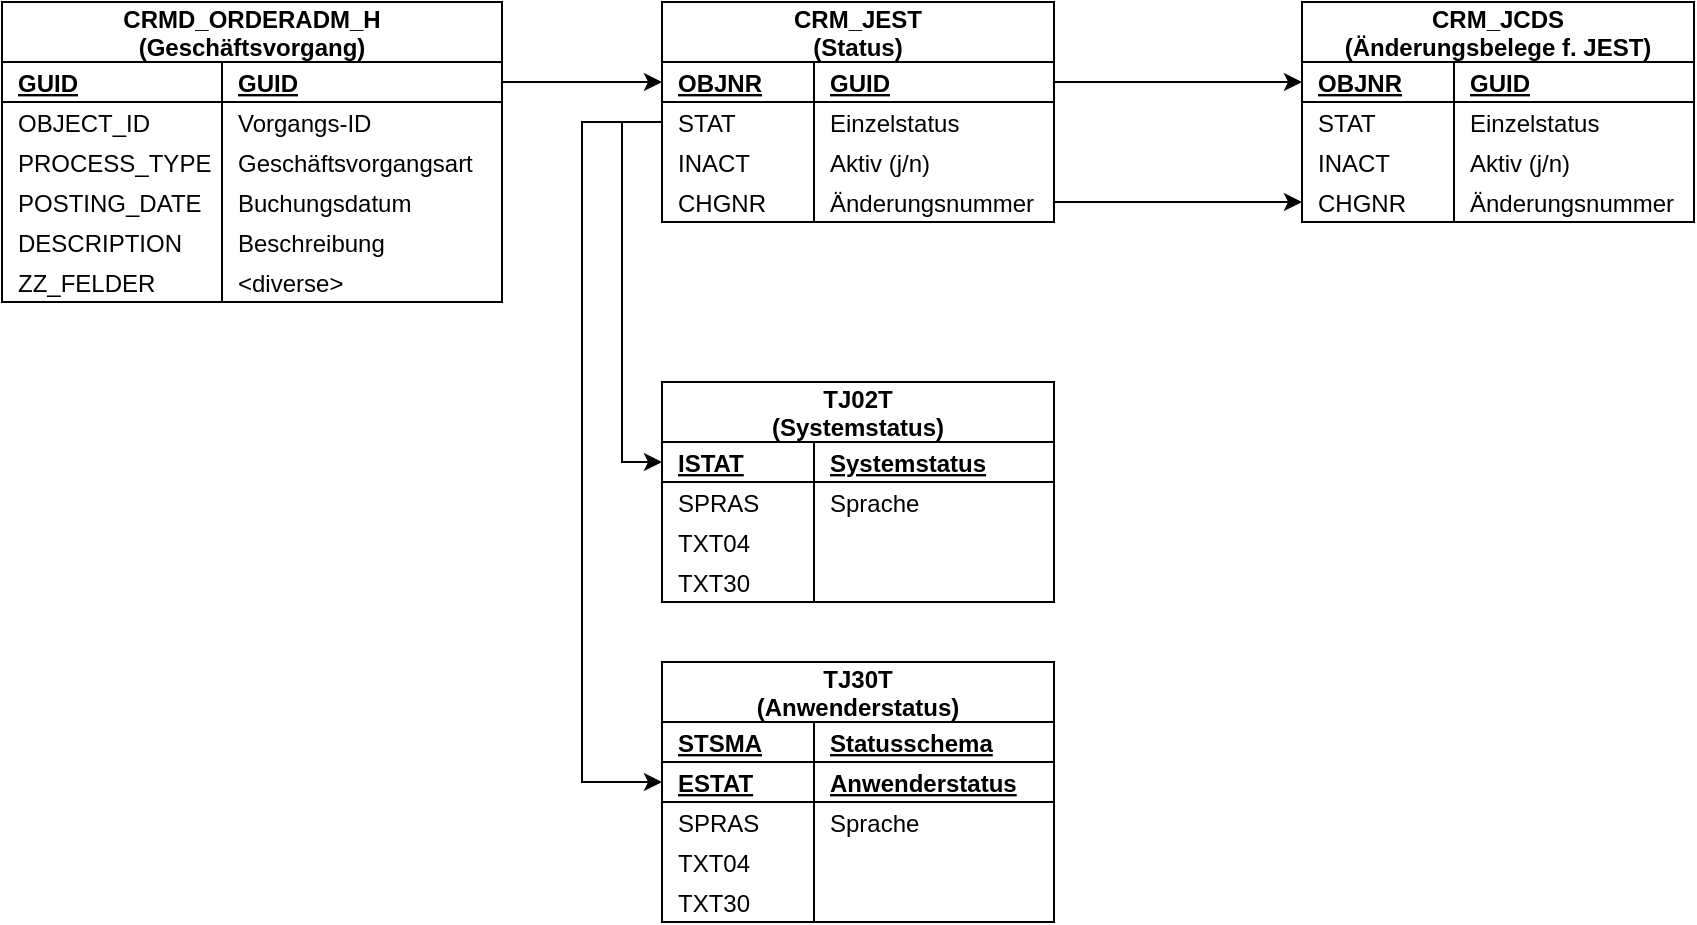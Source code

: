 <mxfile version="16.4.5" type="github">
  <diagram id="9VwN3kcLwcJG3jcJnFgQ" name="Page-1">
    <mxGraphModel dx="1422" dy="762" grid="1" gridSize="10" guides="1" tooltips="1" connect="1" arrows="1" fold="1" page="1" pageScale="1" pageWidth="827" pageHeight="1169" math="0" shadow="0">
      <root>
        <mxCell id="0" />
        <mxCell id="1" parent="0" />
        <mxCell id="T4iiPVD8EhtVrpHUWRao-47" value="" style="edgeStyle=orthogonalEdgeStyle;rounded=0;orthogonalLoop=1;jettySize=auto;html=1;" edge="1" parent="1" source="T4iiPVD8EhtVrpHUWRao-16" target="T4iiPVD8EhtVrpHUWRao-32">
          <mxGeometry relative="1" as="geometry" />
        </mxCell>
        <mxCell id="T4iiPVD8EhtVrpHUWRao-15" value="CRMD_ORDERADM_H&#xa;(Geschäftsvorgang)" style="shape=table;startSize=30;container=1;collapsible=1;childLayout=tableLayout;fixedRows=1;rowLines=0;fontStyle=1;align=center;resizeLast=1;fontSize=12;" vertex="1" parent="1">
          <mxGeometry x="140" y="140" width="250" height="150" as="geometry" />
        </mxCell>
        <mxCell id="T4iiPVD8EhtVrpHUWRao-16" value="" style="shape=tableRow;horizontal=0;startSize=0;swimlaneHead=0;swimlaneBody=0;fillColor=none;collapsible=0;dropTarget=0;points=[[0,0.5],[1,0.5]];portConstraint=eastwest;top=0;left=0;right=0;bottom=1;" vertex="1" parent="T4iiPVD8EhtVrpHUWRao-15">
          <mxGeometry y="30" width="250" height="20" as="geometry" />
        </mxCell>
        <mxCell id="T4iiPVD8EhtVrpHUWRao-18" value="GUID" style="shape=partialRectangle;connectable=0;fillColor=none;top=0;left=0;bottom=0;right=0;align=left;spacingLeft=6;fontStyle=5;overflow=hidden;" vertex="1" parent="T4iiPVD8EhtVrpHUWRao-16">
          <mxGeometry width="110" height="20" as="geometry">
            <mxRectangle width="110" height="20" as="alternateBounds" />
          </mxGeometry>
        </mxCell>
        <mxCell id="T4iiPVD8EhtVrpHUWRao-68" value="GUID" style="shape=partialRectangle;connectable=0;fillColor=none;top=0;left=0;bottom=0;right=0;align=left;spacingLeft=6;fontStyle=5;overflow=hidden;" vertex="1" parent="T4iiPVD8EhtVrpHUWRao-16">
          <mxGeometry x="110" width="140" height="20" as="geometry">
            <mxRectangle width="140" height="20" as="alternateBounds" />
          </mxGeometry>
        </mxCell>
        <mxCell id="T4iiPVD8EhtVrpHUWRao-19" value="" style="shape=tableRow;horizontal=0;startSize=0;swimlaneHead=0;swimlaneBody=0;fillColor=none;collapsible=0;dropTarget=0;points=[[0,0.5],[1,0.5]];portConstraint=eastwest;top=0;left=0;right=0;bottom=0;" vertex="1" parent="T4iiPVD8EhtVrpHUWRao-15">
          <mxGeometry y="50" width="250" height="20" as="geometry" />
        </mxCell>
        <mxCell id="T4iiPVD8EhtVrpHUWRao-21" value="OBJECT_ID" style="shape=partialRectangle;connectable=0;fillColor=none;top=0;left=0;bottom=0;right=0;align=left;spacingLeft=6;overflow=hidden;" vertex="1" parent="T4iiPVD8EhtVrpHUWRao-19">
          <mxGeometry width="110" height="20" as="geometry">
            <mxRectangle width="110" height="20" as="alternateBounds" />
          </mxGeometry>
        </mxCell>
        <mxCell id="T4iiPVD8EhtVrpHUWRao-69" value="Vorgangs-ID" style="shape=partialRectangle;connectable=0;fillColor=none;top=0;left=0;bottom=0;right=0;align=left;spacingLeft=6;overflow=hidden;" vertex="1" parent="T4iiPVD8EhtVrpHUWRao-19">
          <mxGeometry x="110" width="140" height="20" as="geometry">
            <mxRectangle width="140" height="20" as="alternateBounds" />
          </mxGeometry>
        </mxCell>
        <mxCell id="T4iiPVD8EhtVrpHUWRao-28" value="" style="shape=tableRow;horizontal=0;startSize=0;swimlaneHead=0;swimlaneBody=0;fillColor=none;collapsible=0;dropTarget=0;points=[[0,0.5],[1,0.5]];portConstraint=eastwest;top=0;left=0;right=0;bottom=0;" vertex="1" parent="T4iiPVD8EhtVrpHUWRao-15">
          <mxGeometry y="70" width="250" height="20" as="geometry" />
        </mxCell>
        <mxCell id="T4iiPVD8EhtVrpHUWRao-30" value="PROCESS_TYPE" style="shape=partialRectangle;connectable=0;fillColor=none;top=0;left=0;bottom=0;right=0;align=left;spacingLeft=6;overflow=hidden;" vertex="1" parent="T4iiPVD8EhtVrpHUWRao-28">
          <mxGeometry width="110" height="20" as="geometry">
            <mxRectangle width="110" height="20" as="alternateBounds" />
          </mxGeometry>
        </mxCell>
        <mxCell id="T4iiPVD8EhtVrpHUWRao-70" value="Geschäftsvorgangsart" style="shape=partialRectangle;connectable=0;fillColor=none;top=0;left=0;bottom=0;right=0;align=left;spacingLeft=6;overflow=hidden;" vertex="1" parent="T4iiPVD8EhtVrpHUWRao-28">
          <mxGeometry x="110" width="140" height="20" as="geometry">
            <mxRectangle width="140" height="20" as="alternateBounds" />
          </mxGeometry>
        </mxCell>
        <mxCell id="T4iiPVD8EhtVrpHUWRao-22" value="" style="shape=tableRow;horizontal=0;startSize=0;swimlaneHead=0;swimlaneBody=0;fillColor=none;collapsible=0;dropTarget=0;points=[[0,0.5],[1,0.5]];portConstraint=eastwest;top=0;left=0;right=0;bottom=0;" vertex="1" parent="T4iiPVD8EhtVrpHUWRao-15">
          <mxGeometry y="90" width="250" height="20" as="geometry" />
        </mxCell>
        <mxCell id="T4iiPVD8EhtVrpHUWRao-24" value="POSTING_DATE" style="shape=partialRectangle;connectable=0;fillColor=none;top=0;left=0;bottom=0;right=0;align=left;spacingLeft=6;overflow=hidden;" vertex="1" parent="T4iiPVD8EhtVrpHUWRao-22">
          <mxGeometry width="110" height="20" as="geometry">
            <mxRectangle width="110" height="20" as="alternateBounds" />
          </mxGeometry>
        </mxCell>
        <mxCell id="T4iiPVD8EhtVrpHUWRao-71" value="Buchungsdatum" style="shape=partialRectangle;connectable=0;fillColor=none;top=0;left=0;bottom=0;right=0;align=left;spacingLeft=6;overflow=hidden;" vertex="1" parent="T4iiPVD8EhtVrpHUWRao-22">
          <mxGeometry x="110" width="140" height="20" as="geometry">
            <mxRectangle width="140" height="20" as="alternateBounds" />
          </mxGeometry>
        </mxCell>
        <mxCell id="T4iiPVD8EhtVrpHUWRao-25" value="" style="shape=tableRow;horizontal=0;startSize=0;swimlaneHead=0;swimlaneBody=0;fillColor=none;collapsible=0;dropTarget=0;points=[[0,0.5],[1,0.5]];portConstraint=eastwest;top=0;left=0;right=0;bottom=0;" vertex="1" parent="T4iiPVD8EhtVrpHUWRao-15">
          <mxGeometry y="110" width="250" height="20" as="geometry" />
        </mxCell>
        <mxCell id="T4iiPVD8EhtVrpHUWRao-27" value="DESCRIPTION" style="shape=partialRectangle;connectable=0;fillColor=none;top=0;left=0;bottom=0;right=0;align=left;spacingLeft=6;overflow=hidden;" vertex="1" parent="T4iiPVD8EhtVrpHUWRao-25">
          <mxGeometry width="110" height="20" as="geometry">
            <mxRectangle width="110" height="20" as="alternateBounds" />
          </mxGeometry>
        </mxCell>
        <mxCell id="T4iiPVD8EhtVrpHUWRao-72" value="Beschreibung" style="shape=partialRectangle;connectable=0;fillColor=none;top=0;left=0;bottom=0;right=0;align=left;spacingLeft=6;overflow=hidden;" vertex="1" parent="T4iiPVD8EhtVrpHUWRao-25">
          <mxGeometry x="110" width="140" height="20" as="geometry">
            <mxRectangle width="140" height="20" as="alternateBounds" />
          </mxGeometry>
        </mxCell>
        <mxCell id="T4iiPVD8EhtVrpHUWRao-49" value="" style="shape=tableRow;horizontal=0;startSize=0;swimlaneHead=0;swimlaneBody=0;fillColor=none;collapsible=0;dropTarget=0;points=[[0,0.5],[1,0.5]];portConstraint=eastwest;top=0;left=0;right=0;bottom=0;" vertex="1" parent="T4iiPVD8EhtVrpHUWRao-15">
          <mxGeometry y="130" width="250" height="20" as="geometry" />
        </mxCell>
        <mxCell id="T4iiPVD8EhtVrpHUWRao-51" value="ZZ_FELDER" style="shape=partialRectangle;connectable=0;fillColor=none;top=0;left=0;bottom=0;right=0;align=left;spacingLeft=6;overflow=hidden;" vertex="1" parent="T4iiPVD8EhtVrpHUWRao-49">
          <mxGeometry width="110" height="20" as="geometry">
            <mxRectangle width="110" height="20" as="alternateBounds" />
          </mxGeometry>
        </mxCell>
        <mxCell id="T4iiPVD8EhtVrpHUWRao-73" value="&lt;diverse&gt;" style="shape=partialRectangle;connectable=0;fillColor=none;top=0;left=0;bottom=0;right=0;align=left;spacingLeft=6;overflow=hidden;" vertex="1" parent="T4iiPVD8EhtVrpHUWRao-49">
          <mxGeometry x="110" width="140" height="20" as="geometry">
            <mxRectangle width="140" height="20" as="alternateBounds" />
          </mxGeometry>
        </mxCell>
        <mxCell id="T4iiPVD8EhtVrpHUWRao-62" style="edgeStyle=orthogonalEdgeStyle;rounded=0;orthogonalLoop=1;jettySize=auto;html=1;exitX=1;exitY=0.5;exitDx=0;exitDy=0;" edge="1" parent="T4iiPVD8EhtVrpHUWRao-15" source="T4iiPVD8EhtVrpHUWRao-28" target="T4iiPVD8EhtVrpHUWRao-28">
          <mxGeometry relative="1" as="geometry" />
        </mxCell>
        <mxCell id="T4iiPVD8EhtVrpHUWRao-31" value="CRM_JEST&#xa;(Status)" style="shape=table;startSize=30;container=1;collapsible=1;childLayout=tableLayout;fixedRows=1;rowLines=0;fontStyle=1;align=center;resizeLast=1;" vertex="1" parent="1">
          <mxGeometry x="470" y="140" width="196" height="110" as="geometry">
            <mxRectangle x="460" y="470" width="60" height="30" as="alternateBounds" />
          </mxGeometry>
        </mxCell>
        <mxCell id="T4iiPVD8EhtVrpHUWRao-32" value="" style="shape=tableRow;horizontal=0;startSize=0;swimlaneHead=0;swimlaneBody=0;fillColor=none;collapsible=0;dropTarget=0;points=[[0,0.5],[1,0.5]];portConstraint=eastwest;top=0;left=0;right=0;bottom=1;" vertex="1" parent="T4iiPVD8EhtVrpHUWRao-31">
          <mxGeometry y="30" width="196" height="20" as="geometry" />
        </mxCell>
        <mxCell id="T4iiPVD8EhtVrpHUWRao-34" value="OBJNR" style="shape=partialRectangle;connectable=0;fillColor=none;top=0;left=0;bottom=0;right=0;align=left;spacingLeft=6;fontStyle=5;overflow=hidden;" vertex="1" parent="T4iiPVD8EhtVrpHUWRao-32">
          <mxGeometry width="76" height="20" as="geometry">
            <mxRectangle width="76" height="20" as="alternateBounds" />
          </mxGeometry>
        </mxCell>
        <mxCell id="T4iiPVD8EhtVrpHUWRao-64" value="GUID" style="shape=partialRectangle;connectable=0;fillColor=none;top=0;left=0;bottom=0;right=0;align=left;spacingLeft=6;fontStyle=5;overflow=hidden;fontSize=12;" vertex="1" parent="T4iiPVD8EhtVrpHUWRao-32">
          <mxGeometry x="76" width="120" height="20" as="geometry">
            <mxRectangle width="120" height="20" as="alternateBounds" />
          </mxGeometry>
        </mxCell>
        <mxCell id="T4iiPVD8EhtVrpHUWRao-35" value="" style="shape=tableRow;horizontal=0;startSize=0;swimlaneHead=0;swimlaneBody=0;fillColor=none;collapsible=0;dropTarget=0;points=[[0,0.5],[1,0.5]];portConstraint=eastwest;top=0;left=0;right=0;bottom=0;" vertex="1" parent="T4iiPVD8EhtVrpHUWRao-31">
          <mxGeometry y="50" width="196" height="20" as="geometry" />
        </mxCell>
        <mxCell id="T4iiPVD8EhtVrpHUWRao-37" value="STAT" style="shape=partialRectangle;connectable=0;fillColor=none;top=0;left=0;bottom=0;right=0;align=left;spacingLeft=6;overflow=hidden;" vertex="1" parent="T4iiPVD8EhtVrpHUWRao-35">
          <mxGeometry width="76" height="20" as="geometry">
            <mxRectangle width="76" height="20" as="alternateBounds" />
          </mxGeometry>
        </mxCell>
        <mxCell id="T4iiPVD8EhtVrpHUWRao-65" value="Einzelstatus" style="shape=partialRectangle;connectable=0;fillColor=none;top=0;left=0;bottom=0;right=0;align=left;spacingLeft=6;overflow=hidden;" vertex="1" parent="T4iiPVD8EhtVrpHUWRao-35">
          <mxGeometry x="76" width="120" height="20" as="geometry">
            <mxRectangle width="120" height="20" as="alternateBounds" />
          </mxGeometry>
        </mxCell>
        <mxCell id="T4iiPVD8EhtVrpHUWRao-38" value="" style="shape=tableRow;horizontal=0;startSize=0;swimlaneHead=0;swimlaneBody=0;fillColor=none;collapsible=0;dropTarget=0;points=[[0,0.5],[1,0.5]];portConstraint=eastwest;top=0;left=0;right=0;bottom=0;" vertex="1" parent="T4iiPVD8EhtVrpHUWRao-31">
          <mxGeometry y="70" width="196" height="20" as="geometry" />
        </mxCell>
        <mxCell id="T4iiPVD8EhtVrpHUWRao-40" value="INACT" style="shape=partialRectangle;connectable=0;fillColor=none;top=0;left=0;bottom=0;right=0;align=left;spacingLeft=6;overflow=hidden;" vertex="1" parent="T4iiPVD8EhtVrpHUWRao-38">
          <mxGeometry width="76" height="20" as="geometry">
            <mxRectangle width="76" height="20" as="alternateBounds" />
          </mxGeometry>
        </mxCell>
        <mxCell id="T4iiPVD8EhtVrpHUWRao-66" value="Aktiv (j/n)" style="shape=partialRectangle;connectable=0;fillColor=none;top=0;left=0;bottom=0;right=0;align=left;spacingLeft=6;overflow=hidden;" vertex="1" parent="T4iiPVD8EhtVrpHUWRao-38">
          <mxGeometry x="76" width="120" height="20" as="geometry">
            <mxRectangle width="120" height="20" as="alternateBounds" />
          </mxGeometry>
        </mxCell>
        <mxCell id="T4iiPVD8EhtVrpHUWRao-41" value="" style="shape=tableRow;horizontal=0;startSize=0;swimlaneHead=0;swimlaneBody=0;fillColor=none;collapsible=0;dropTarget=0;points=[[0,0.5],[1,0.5]];portConstraint=eastwest;top=0;left=0;right=0;bottom=0;" vertex="1" parent="T4iiPVD8EhtVrpHUWRao-31">
          <mxGeometry y="90" width="196" height="20" as="geometry" />
        </mxCell>
        <mxCell id="T4iiPVD8EhtVrpHUWRao-43" value="CHGNR" style="shape=partialRectangle;connectable=0;fillColor=none;top=0;left=0;bottom=0;right=0;align=left;spacingLeft=6;overflow=hidden;" vertex="1" parent="T4iiPVD8EhtVrpHUWRao-41">
          <mxGeometry width="76" height="20" as="geometry">
            <mxRectangle width="76" height="20" as="alternateBounds" />
          </mxGeometry>
        </mxCell>
        <mxCell id="T4iiPVD8EhtVrpHUWRao-67" value="Änderungsnummer" style="shape=partialRectangle;connectable=0;fillColor=none;top=0;left=0;bottom=0;right=0;align=left;spacingLeft=6;overflow=hidden;" vertex="1" parent="T4iiPVD8EhtVrpHUWRao-41">
          <mxGeometry x="76" width="120" height="20" as="geometry">
            <mxRectangle width="120" height="20" as="alternateBounds" />
          </mxGeometry>
        </mxCell>
        <mxCell id="T4iiPVD8EhtVrpHUWRao-75" value="CRM_JCDS&#xa;(Änderungsbelege f. JEST)" style="shape=table;startSize=30;container=1;collapsible=1;childLayout=tableLayout;fixedRows=1;rowLines=0;fontStyle=1;align=center;resizeLast=1;" vertex="1" parent="1">
          <mxGeometry x="790" y="140" width="196" height="110" as="geometry">
            <mxRectangle x="460" y="470" width="60" height="30" as="alternateBounds" />
          </mxGeometry>
        </mxCell>
        <mxCell id="T4iiPVD8EhtVrpHUWRao-76" value="" style="shape=tableRow;horizontal=0;startSize=0;swimlaneHead=0;swimlaneBody=0;fillColor=none;collapsible=0;dropTarget=0;points=[[0,0.5],[1,0.5]];portConstraint=eastwest;top=0;left=0;right=0;bottom=1;" vertex="1" parent="T4iiPVD8EhtVrpHUWRao-75">
          <mxGeometry y="30" width="196" height="20" as="geometry" />
        </mxCell>
        <mxCell id="T4iiPVD8EhtVrpHUWRao-77" value="OBJNR" style="shape=partialRectangle;connectable=0;fillColor=none;top=0;left=0;bottom=0;right=0;align=left;spacingLeft=6;fontStyle=5;overflow=hidden;" vertex="1" parent="T4iiPVD8EhtVrpHUWRao-76">
          <mxGeometry width="76" height="20" as="geometry">
            <mxRectangle width="76" height="20" as="alternateBounds" />
          </mxGeometry>
        </mxCell>
        <mxCell id="T4iiPVD8EhtVrpHUWRao-78" value="GUID" style="shape=partialRectangle;connectable=0;fillColor=none;top=0;left=0;bottom=0;right=0;align=left;spacingLeft=6;fontStyle=5;overflow=hidden;fontSize=12;" vertex="1" parent="T4iiPVD8EhtVrpHUWRao-76">
          <mxGeometry x="76" width="120" height="20" as="geometry">
            <mxRectangle width="120" height="20" as="alternateBounds" />
          </mxGeometry>
        </mxCell>
        <mxCell id="T4iiPVD8EhtVrpHUWRao-79" value="" style="shape=tableRow;horizontal=0;startSize=0;swimlaneHead=0;swimlaneBody=0;fillColor=none;collapsible=0;dropTarget=0;points=[[0,0.5],[1,0.5]];portConstraint=eastwest;top=0;left=0;right=0;bottom=0;" vertex="1" parent="T4iiPVD8EhtVrpHUWRao-75">
          <mxGeometry y="50" width="196" height="20" as="geometry" />
        </mxCell>
        <mxCell id="T4iiPVD8EhtVrpHUWRao-80" value="STAT" style="shape=partialRectangle;connectable=0;fillColor=none;top=0;left=0;bottom=0;right=0;align=left;spacingLeft=6;overflow=hidden;" vertex="1" parent="T4iiPVD8EhtVrpHUWRao-79">
          <mxGeometry width="76" height="20" as="geometry">
            <mxRectangle width="76" height="20" as="alternateBounds" />
          </mxGeometry>
        </mxCell>
        <mxCell id="T4iiPVD8EhtVrpHUWRao-81" value="Einzelstatus" style="shape=partialRectangle;connectable=0;fillColor=none;top=0;left=0;bottom=0;right=0;align=left;spacingLeft=6;overflow=hidden;" vertex="1" parent="T4iiPVD8EhtVrpHUWRao-79">
          <mxGeometry x="76" width="120" height="20" as="geometry">
            <mxRectangle width="120" height="20" as="alternateBounds" />
          </mxGeometry>
        </mxCell>
        <mxCell id="T4iiPVD8EhtVrpHUWRao-82" value="" style="shape=tableRow;horizontal=0;startSize=0;swimlaneHead=0;swimlaneBody=0;fillColor=none;collapsible=0;dropTarget=0;points=[[0,0.5],[1,0.5]];portConstraint=eastwest;top=0;left=0;right=0;bottom=0;" vertex="1" parent="T4iiPVD8EhtVrpHUWRao-75">
          <mxGeometry y="70" width="196" height="20" as="geometry" />
        </mxCell>
        <mxCell id="T4iiPVD8EhtVrpHUWRao-83" value="INACT" style="shape=partialRectangle;connectable=0;fillColor=none;top=0;left=0;bottom=0;right=0;align=left;spacingLeft=6;overflow=hidden;" vertex="1" parent="T4iiPVD8EhtVrpHUWRao-82">
          <mxGeometry width="76" height="20" as="geometry">
            <mxRectangle width="76" height="20" as="alternateBounds" />
          </mxGeometry>
        </mxCell>
        <mxCell id="T4iiPVD8EhtVrpHUWRao-84" value="Aktiv (j/n)" style="shape=partialRectangle;connectable=0;fillColor=none;top=0;left=0;bottom=0;right=0;align=left;spacingLeft=6;overflow=hidden;" vertex="1" parent="T4iiPVD8EhtVrpHUWRao-82">
          <mxGeometry x="76" width="120" height="20" as="geometry">
            <mxRectangle width="120" height="20" as="alternateBounds" />
          </mxGeometry>
        </mxCell>
        <mxCell id="T4iiPVD8EhtVrpHUWRao-85" value="" style="shape=tableRow;horizontal=0;startSize=0;swimlaneHead=0;swimlaneBody=0;fillColor=none;collapsible=0;dropTarget=0;points=[[0,0.5],[1,0.5]];portConstraint=eastwest;top=0;left=0;right=0;bottom=0;" vertex="1" parent="T4iiPVD8EhtVrpHUWRao-75">
          <mxGeometry y="90" width="196" height="20" as="geometry" />
        </mxCell>
        <mxCell id="T4iiPVD8EhtVrpHUWRao-86" value="CHGNR" style="shape=partialRectangle;connectable=0;fillColor=none;top=0;left=0;bottom=0;right=0;align=left;spacingLeft=6;overflow=hidden;" vertex="1" parent="T4iiPVD8EhtVrpHUWRao-85">
          <mxGeometry width="76" height="20" as="geometry">
            <mxRectangle width="76" height="20" as="alternateBounds" />
          </mxGeometry>
        </mxCell>
        <mxCell id="T4iiPVD8EhtVrpHUWRao-87" value="Änderungsnummer" style="shape=partialRectangle;connectable=0;fillColor=none;top=0;left=0;bottom=0;right=0;align=left;spacingLeft=6;overflow=hidden;" vertex="1" parent="T4iiPVD8EhtVrpHUWRao-85">
          <mxGeometry x="76" width="120" height="20" as="geometry">
            <mxRectangle width="120" height="20" as="alternateBounds" />
          </mxGeometry>
        </mxCell>
        <mxCell id="T4iiPVD8EhtVrpHUWRao-88" style="edgeStyle=orthogonalEdgeStyle;rounded=0;orthogonalLoop=1;jettySize=auto;html=1;fontSize=12;" edge="1" parent="1" source="T4iiPVD8EhtVrpHUWRao-32" target="T4iiPVD8EhtVrpHUWRao-76">
          <mxGeometry relative="1" as="geometry">
            <Array as="points">
              <mxPoint x="750" y="180" />
              <mxPoint x="750" y="180" />
            </Array>
          </mxGeometry>
        </mxCell>
        <mxCell id="T4iiPVD8EhtVrpHUWRao-89" style="edgeStyle=orthogonalEdgeStyle;rounded=0;orthogonalLoop=1;jettySize=auto;html=1;fontSize=12;" edge="1" parent="1" source="T4iiPVD8EhtVrpHUWRao-41" target="T4iiPVD8EhtVrpHUWRao-85">
          <mxGeometry relative="1" as="geometry" />
        </mxCell>
        <mxCell id="T4iiPVD8EhtVrpHUWRao-90" value="TJ02T&#xa;(Systemstatus)" style="shape=table;startSize=30;container=1;collapsible=1;childLayout=tableLayout;fixedRows=1;rowLines=0;fontStyle=1;align=center;resizeLast=1;" vertex="1" parent="1">
          <mxGeometry x="470" y="330" width="196" height="110" as="geometry">
            <mxRectangle x="460" y="470" width="60" height="30" as="alternateBounds" />
          </mxGeometry>
        </mxCell>
        <mxCell id="T4iiPVD8EhtVrpHUWRao-91" value="" style="shape=tableRow;horizontal=0;startSize=0;swimlaneHead=0;swimlaneBody=0;fillColor=none;collapsible=0;dropTarget=0;points=[[0,0.5],[1,0.5]];portConstraint=eastwest;top=0;left=0;right=0;bottom=1;" vertex="1" parent="T4iiPVD8EhtVrpHUWRao-90">
          <mxGeometry y="30" width="196" height="20" as="geometry" />
        </mxCell>
        <mxCell id="T4iiPVD8EhtVrpHUWRao-92" value="ISTAT" style="shape=partialRectangle;connectable=0;fillColor=none;top=0;left=0;bottom=0;right=0;align=left;spacingLeft=6;fontStyle=5;overflow=hidden;" vertex="1" parent="T4iiPVD8EhtVrpHUWRao-91">
          <mxGeometry width="76" height="20" as="geometry">
            <mxRectangle width="76" height="20" as="alternateBounds" />
          </mxGeometry>
        </mxCell>
        <mxCell id="T4iiPVD8EhtVrpHUWRao-93" value="Systemstatus" style="shape=partialRectangle;connectable=0;fillColor=none;top=0;left=0;bottom=0;right=0;align=left;spacingLeft=6;fontStyle=5;overflow=hidden;fontSize=12;" vertex="1" parent="T4iiPVD8EhtVrpHUWRao-91">
          <mxGeometry x="76" width="120" height="20" as="geometry">
            <mxRectangle width="120" height="20" as="alternateBounds" />
          </mxGeometry>
        </mxCell>
        <mxCell id="T4iiPVD8EhtVrpHUWRao-94" value="" style="shape=tableRow;horizontal=0;startSize=0;swimlaneHead=0;swimlaneBody=0;fillColor=none;collapsible=0;dropTarget=0;points=[[0,0.5],[1,0.5]];portConstraint=eastwest;top=0;left=0;right=0;bottom=0;" vertex="1" parent="T4iiPVD8EhtVrpHUWRao-90">
          <mxGeometry y="50" width="196" height="20" as="geometry" />
        </mxCell>
        <mxCell id="T4iiPVD8EhtVrpHUWRao-95" value="SPRAS" style="shape=partialRectangle;connectable=0;fillColor=none;top=0;left=0;bottom=0;right=0;align=left;spacingLeft=6;overflow=hidden;" vertex="1" parent="T4iiPVD8EhtVrpHUWRao-94">
          <mxGeometry width="76" height="20" as="geometry">
            <mxRectangle width="76" height="20" as="alternateBounds" />
          </mxGeometry>
        </mxCell>
        <mxCell id="T4iiPVD8EhtVrpHUWRao-96" value="Sprache" style="shape=partialRectangle;connectable=0;fillColor=none;top=0;left=0;bottom=0;right=0;align=left;spacingLeft=6;overflow=hidden;" vertex="1" parent="T4iiPVD8EhtVrpHUWRao-94">
          <mxGeometry x="76" width="120" height="20" as="geometry">
            <mxRectangle width="120" height="20" as="alternateBounds" />
          </mxGeometry>
        </mxCell>
        <mxCell id="T4iiPVD8EhtVrpHUWRao-97" value="" style="shape=tableRow;horizontal=0;startSize=0;swimlaneHead=0;swimlaneBody=0;fillColor=none;collapsible=0;dropTarget=0;points=[[0,0.5],[1,0.5]];portConstraint=eastwest;top=0;left=0;right=0;bottom=0;" vertex="1" parent="T4iiPVD8EhtVrpHUWRao-90">
          <mxGeometry y="70" width="196" height="20" as="geometry" />
        </mxCell>
        <mxCell id="T4iiPVD8EhtVrpHUWRao-98" value="TXT04" style="shape=partialRectangle;connectable=0;fillColor=none;top=0;left=0;bottom=0;right=0;align=left;spacingLeft=6;overflow=hidden;" vertex="1" parent="T4iiPVD8EhtVrpHUWRao-97">
          <mxGeometry width="76" height="20" as="geometry">
            <mxRectangle width="76" height="20" as="alternateBounds" />
          </mxGeometry>
        </mxCell>
        <mxCell id="T4iiPVD8EhtVrpHUWRao-99" value="" style="shape=partialRectangle;connectable=0;fillColor=none;top=0;left=0;bottom=0;right=0;align=left;spacingLeft=6;overflow=hidden;" vertex="1" parent="T4iiPVD8EhtVrpHUWRao-97">
          <mxGeometry x="76" width="120" height="20" as="geometry">
            <mxRectangle width="120" height="20" as="alternateBounds" />
          </mxGeometry>
        </mxCell>
        <mxCell id="T4iiPVD8EhtVrpHUWRao-100" value="" style="shape=tableRow;horizontal=0;startSize=0;swimlaneHead=0;swimlaneBody=0;fillColor=none;collapsible=0;dropTarget=0;points=[[0,0.5],[1,0.5]];portConstraint=eastwest;top=0;left=0;right=0;bottom=0;" vertex="1" parent="T4iiPVD8EhtVrpHUWRao-90">
          <mxGeometry y="90" width="196" height="20" as="geometry" />
        </mxCell>
        <mxCell id="T4iiPVD8EhtVrpHUWRao-101" value="TXT30" style="shape=partialRectangle;connectable=0;fillColor=none;top=0;left=0;bottom=0;right=0;align=left;spacingLeft=6;overflow=hidden;" vertex="1" parent="T4iiPVD8EhtVrpHUWRao-100">
          <mxGeometry width="76" height="20" as="geometry">
            <mxRectangle width="76" height="20" as="alternateBounds" />
          </mxGeometry>
        </mxCell>
        <mxCell id="T4iiPVD8EhtVrpHUWRao-102" value="" style="shape=partialRectangle;connectable=0;fillColor=none;top=0;left=0;bottom=0;right=0;align=left;spacingLeft=6;overflow=hidden;" vertex="1" parent="T4iiPVD8EhtVrpHUWRao-100">
          <mxGeometry x="76" width="120" height="20" as="geometry">
            <mxRectangle width="120" height="20" as="alternateBounds" />
          </mxGeometry>
        </mxCell>
        <mxCell id="T4iiPVD8EhtVrpHUWRao-103" value="TJ30T&#xa;(Anwenderstatus)" style="shape=table;startSize=30;container=1;collapsible=1;childLayout=tableLayout;fixedRows=1;rowLines=0;fontStyle=1;align=center;resizeLast=1;" vertex="1" parent="1">
          <mxGeometry x="470" y="470" width="196" height="130" as="geometry">
            <mxRectangle x="460" y="470" width="60" height="30" as="alternateBounds" />
          </mxGeometry>
        </mxCell>
        <mxCell id="T4iiPVD8EhtVrpHUWRao-104" value="" style="shape=tableRow;horizontal=0;startSize=0;swimlaneHead=0;swimlaneBody=0;fillColor=none;collapsible=0;dropTarget=0;points=[[0,0.5],[1,0.5]];portConstraint=eastwest;top=0;left=0;right=0;bottom=1;" vertex="1" parent="T4iiPVD8EhtVrpHUWRao-103">
          <mxGeometry y="30" width="196" height="20" as="geometry" />
        </mxCell>
        <mxCell id="T4iiPVD8EhtVrpHUWRao-105" value="STSMA" style="shape=partialRectangle;connectable=0;fillColor=none;top=0;left=0;bottom=0;right=0;align=left;spacingLeft=6;fontStyle=5;overflow=hidden;" vertex="1" parent="T4iiPVD8EhtVrpHUWRao-104">
          <mxGeometry width="76" height="20" as="geometry">
            <mxRectangle width="76" height="20" as="alternateBounds" />
          </mxGeometry>
        </mxCell>
        <mxCell id="T4iiPVD8EhtVrpHUWRao-106" value="Statusschema" style="shape=partialRectangle;connectable=0;fillColor=none;top=0;left=0;bottom=0;right=0;align=left;spacingLeft=6;fontStyle=5;overflow=hidden;fontSize=12;" vertex="1" parent="T4iiPVD8EhtVrpHUWRao-104">
          <mxGeometry x="76" width="120" height="20" as="geometry">
            <mxRectangle width="120" height="20" as="alternateBounds" />
          </mxGeometry>
        </mxCell>
        <mxCell id="T4iiPVD8EhtVrpHUWRao-145" value="" style="shape=tableRow;horizontal=0;startSize=0;swimlaneHead=0;swimlaneBody=0;fillColor=none;collapsible=0;dropTarget=0;points=[[0,0.5],[1,0.5]];portConstraint=eastwest;top=0;left=0;right=0;bottom=1;" vertex="1" parent="T4iiPVD8EhtVrpHUWRao-103">
          <mxGeometry y="50" width="196" height="20" as="geometry" />
        </mxCell>
        <mxCell id="T4iiPVD8EhtVrpHUWRao-146" value="ESTAT" style="shape=partialRectangle;connectable=0;fillColor=none;top=0;left=0;bottom=0;right=0;align=left;spacingLeft=6;fontStyle=5;overflow=hidden;" vertex="1" parent="T4iiPVD8EhtVrpHUWRao-145">
          <mxGeometry width="76" height="20" as="geometry">
            <mxRectangle width="76" height="20" as="alternateBounds" />
          </mxGeometry>
        </mxCell>
        <mxCell id="T4iiPVD8EhtVrpHUWRao-147" value="Anwenderstatus" style="shape=partialRectangle;connectable=0;fillColor=none;top=0;left=0;bottom=0;right=0;align=left;spacingLeft=6;fontStyle=5;overflow=hidden;fontSize=12;" vertex="1" parent="T4iiPVD8EhtVrpHUWRao-145">
          <mxGeometry x="76" width="120" height="20" as="geometry">
            <mxRectangle width="120" height="20" as="alternateBounds" />
          </mxGeometry>
        </mxCell>
        <mxCell id="T4iiPVD8EhtVrpHUWRao-107" value="" style="shape=tableRow;horizontal=0;startSize=0;swimlaneHead=0;swimlaneBody=0;fillColor=none;collapsible=0;dropTarget=0;points=[[0,0.5],[1,0.5]];portConstraint=eastwest;top=0;left=0;right=0;bottom=0;" vertex="1" parent="T4iiPVD8EhtVrpHUWRao-103">
          <mxGeometry y="70" width="196" height="20" as="geometry" />
        </mxCell>
        <mxCell id="T4iiPVD8EhtVrpHUWRao-108" value="SPRAS" style="shape=partialRectangle;connectable=0;fillColor=none;top=0;left=0;bottom=0;right=0;align=left;spacingLeft=6;overflow=hidden;" vertex="1" parent="T4iiPVD8EhtVrpHUWRao-107">
          <mxGeometry width="76" height="20" as="geometry">
            <mxRectangle width="76" height="20" as="alternateBounds" />
          </mxGeometry>
        </mxCell>
        <mxCell id="T4iiPVD8EhtVrpHUWRao-109" value="Sprache" style="shape=partialRectangle;connectable=0;fillColor=none;top=0;left=0;bottom=0;right=0;align=left;spacingLeft=6;overflow=hidden;" vertex="1" parent="T4iiPVD8EhtVrpHUWRao-107">
          <mxGeometry x="76" width="120" height="20" as="geometry">
            <mxRectangle width="120" height="20" as="alternateBounds" />
          </mxGeometry>
        </mxCell>
        <mxCell id="T4iiPVD8EhtVrpHUWRao-110" value="" style="shape=tableRow;horizontal=0;startSize=0;swimlaneHead=0;swimlaneBody=0;fillColor=none;collapsible=0;dropTarget=0;points=[[0,0.5],[1,0.5]];portConstraint=eastwest;top=0;left=0;right=0;bottom=0;" vertex="1" parent="T4iiPVD8EhtVrpHUWRao-103">
          <mxGeometry y="90" width="196" height="20" as="geometry" />
        </mxCell>
        <mxCell id="T4iiPVD8EhtVrpHUWRao-111" value="TXT04" style="shape=partialRectangle;connectable=0;fillColor=none;top=0;left=0;bottom=0;right=0;align=left;spacingLeft=6;overflow=hidden;" vertex="1" parent="T4iiPVD8EhtVrpHUWRao-110">
          <mxGeometry width="76" height="20" as="geometry">
            <mxRectangle width="76" height="20" as="alternateBounds" />
          </mxGeometry>
        </mxCell>
        <mxCell id="T4iiPVD8EhtVrpHUWRao-112" value="" style="shape=partialRectangle;connectable=0;fillColor=none;top=0;left=0;bottom=0;right=0;align=left;spacingLeft=6;overflow=hidden;" vertex="1" parent="T4iiPVD8EhtVrpHUWRao-110">
          <mxGeometry x="76" width="120" height="20" as="geometry">
            <mxRectangle width="120" height="20" as="alternateBounds" />
          </mxGeometry>
        </mxCell>
        <mxCell id="T4iiPVD8EhtVrpHUWRao-113" value="" style="shape=tableRow;horizontal=0;startSize=0;swimlaneHead=0;swimlaneBody=0;fillColor=none;collapsible=0;dropTarget=0;points=[[0,0.5],[1,0.5]];portConstraint=eastwest;top=0;left=0;right=0;bottom=0;" vertex="1" parent="T4iiPVD8EhtVrpHUWRao-103">
          <mxGeometry y="110" width="196" height="20" as="geometry" />
        </mxCell>
        <mxCell id="T4iiPVD8EhtVrpHUWRao-114" value="TXT30" style="shape=partialRectangle;connectable=0;fillColor=none;top=0;left=0;bottom=0;right=0;align=left;spacingLeft=6;overflow=hidden;" vertex="1" parent="T4iiPVD8EhtVrpHUWRao-113">
          <mxGeometry width="76" height="20" as="geometry">
            <mxRectangle width="76" height="20" as="alternateBounds" />
          </mxGeometry>
        </mxCell>
        <mxCell id="T4iiPVD8EhtVrpHUWRao-115" value="" style="shape=partialRectangle;connectable=0;fillColor=none;top=0;left=0;bottom=0;right=0;align=left;spacingLeft=6;overflow=hidden;" vertex="1" parent="T4iiPVD8EhtVrpHUWRao-113">
          <mxGeometry x="76" width="120" height="20" as="geometry">
            <mxRectangle width="120" height="20" as="alternateBounds" />
          </mxGeometry>
        </mxCell>
        <mxCell id="T4iiPVD8EhtVrpHUWRao-148" style="edgeStyle=orthogonalEdgeStyle;rounded=0;orthogonalLoop=1;jettySize=auto;html=1;exitX=0;exitY=0.5;exitDx=0;exitDy=0;entryX=0;entryY=0.5;entryDx=0;entryDy=0;fontSize=12;" edge="1" parent="1" source="T4iiPVD8EhtVrpHUWRao-35" target="T4iiPVD8EhtVrpHUWRao-91">
          <mxGeometry relative="1" as="geometry" />
        </mxCell>
        <mxCell id="T4iiPVD8EhtVrpHUWRao-149" style="edgeStyle=orthogonalEdgeStyle;rounded=0;orthogonalLoop=1;jettySize=auto;html=1;entryX=0;entryY=0.5;entryDx=0;entryDy=0;fontSize=12;exitX=0;exitY=0.5;exitDx=0;exitDy=0;" edge="1" parent="1" source="T4iiPVD8EhtVrpHUWRao-35" target="T4iiPVD8EhtVrpHUWRao-145">
          <mxGeometry relative="1" as="geometry">
            <mxPoint x="430" y="270" as="sourcePoint" />
            <Array as="points">
              <mxPoint x="430" y="200" />
              <mxPoint x="430" y="530" />
            </Array>
          </mxGeometry>
        </mxCell>
      </root>
    </mxGraphModel>
  </diagram>
</mxfile>
